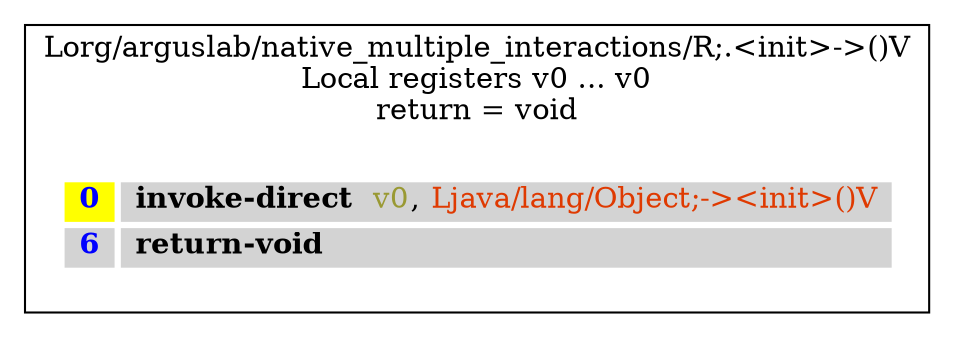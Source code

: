 digraph G {
	graph [bb="0,0,450,154",
		rankdir=TB
	];
	node [label="\N",
		shape=plaintext
	];
	subgraph cluster_077b13474c5b96823fa68e6835a5b731 {
		graph [bb="8,8,442,146",
			label="Lorg/arguslab/native_multiple_interactions/R;.<init>->()V\nLocal registers v0 ... v0\nreturn = void",
			lheight=0.62,
			lp="225,119.5",
			lwidth=5.78
		];
		struct_a52a6517551c17e6cad6aaf34f10c158	[height=0.95833,
			label=<
<TABLE BORDER="0" CELLBORDER="0" CELLSPACING="3">
<TR><TD PORT="header"></TD></TR>
<TR><TD ALIGN="LEFT" BGCOLOR="yellow"> <FONT FACE="Times-Bold" color="blue">0</FONT> </TD><TD ALIGN="LEFT" BGCOLOR="lightgray"> <FONT FACE="Times-Bold" color="black">invoke-direct </FONT> <FONT color="#999933">v0</FONT>, <FONT color="#DF3A01">Ljava/lang/Object;-&gt;&lt;init&gt;()V</FONT> </TD></TR>
<TR><TD ALIGN="LEFT" BGCOLOR="lightgray"> <FONT FACE="Times-Bold" color="blue">6</FONT> </TD><TD ALIGN="LEFT" BGCOLOR="lightgray"> <FONT FACE="Times-Bold" color="black">return-void </FONT>  </TD></TR>
<TR><TD PORT="tail"></TD></TR>
</TABLE>>,
			pos="225,50.5",
			width=5.8194];
	}
}
